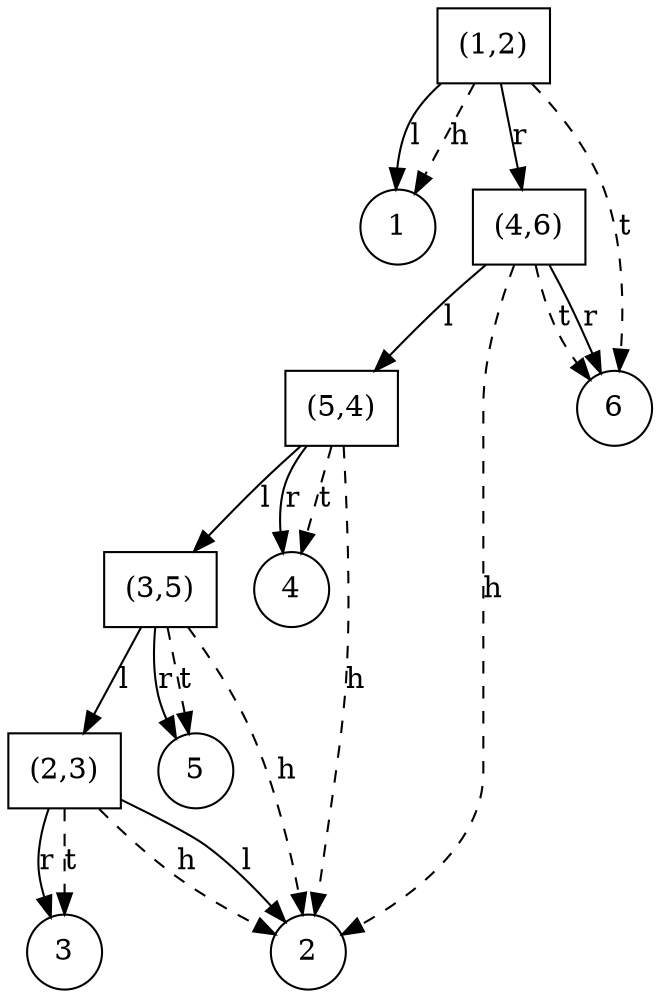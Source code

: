 digraph G {
"(1,2)" [shape=box];
1 [shape=circle];
"(1,2)" -> 1 [label=l];
"(1,2)" -> "(4,6)" [label=r];
"(1,2)" -> 1 [style=dashed, label = h];
"(1,2)" -> 6 [style=dashed, label = t];
"(4,6)" [shape=box];
"(4,6)" -> "(5,4)" [label=l];
6 [shape=circle];
"(4,6)" -> 6 [label=r];
"(4,6)" -> 2 [style=dashed, label = h];
"(4,6)" -> 6 [style=dashed, label = t];
"(5,4)" [shape=box];
"(5,4)" -> "(3,5)" [label=l];
4 [shape=circle];
"(5,4)" -> 4 [label=r];
"(5,4)" -> 2 [style=dashed, label = h];
"(5,4)" -> 4 [style=dashed, label = t];
"(3,5)" [shape=box];
"(3,5)" -> "(2,3)" [label=l];
5 [shape=circle];
"(3,5)" -> 5 [label=r];
"(3,5)" -> 2 [style=dashed, label = h];
"(3,5)" -> 5 [style=dashed, label = t];
"(2,3)" [shape=box];
2 [shape=circle];
"(2,3)" -> 2 [label=l];
3 [shape=circle];
"(2,3)" -> 3 [label=r];
"(2,3)" -> 2 [style=dashed, label = h];
"(2,3)" -> 3 [style=dashed, label = t];
}
